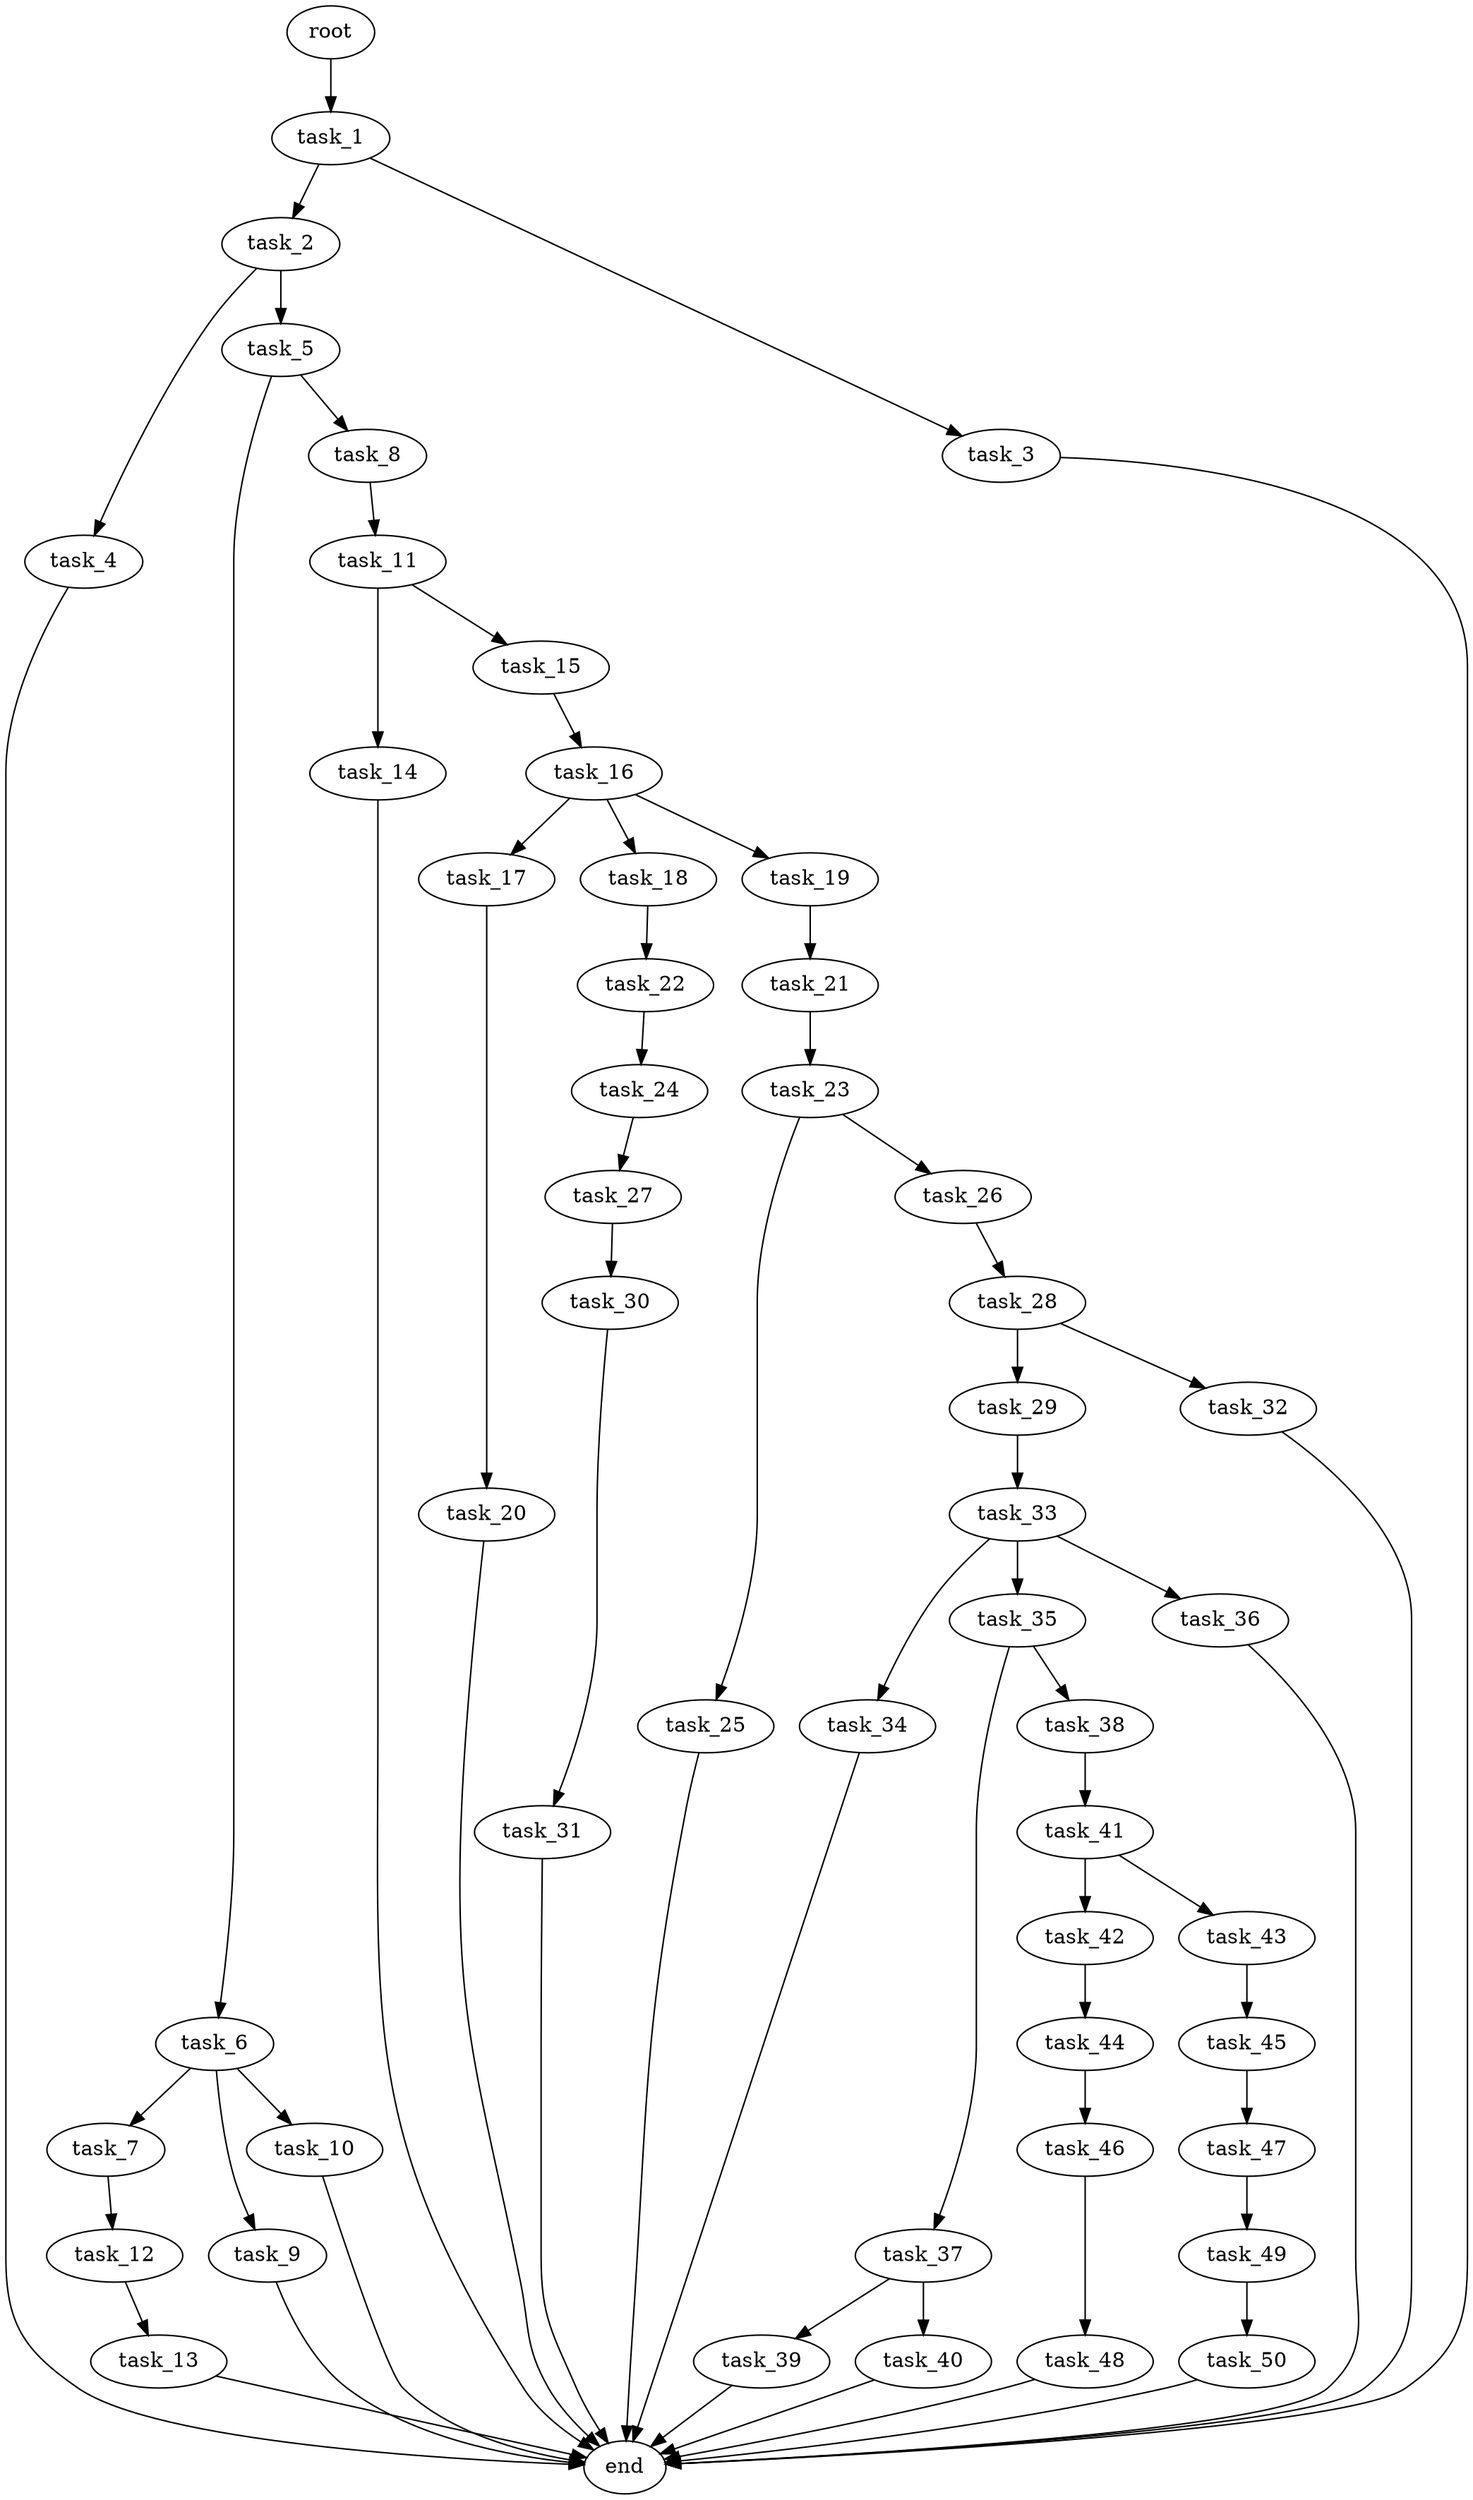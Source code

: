 digraph G {
  root [size="0.000000e+00"];
  task_1 [size="1.649948e+09"];
  task_2 [size="7.008261e+10"];
  task_3 [size="4.576303e+10"];
  task_4 [size="8.533672e+10"];
  task_5 [size="6.425135e+10"];
  task_6 [size="8.721954e+10"];
  task_7 [size="8.665502e+10"];
  task_8 [size="4.332869e+10"];
  task_9 [size="5.158511e+09"];
  task_10 [size="8.462947e+10"];
  task_11 [size="6.212634e+10"];
  task_12 [size="9.081942e+10"];
  task_13 [size="8.088550e+09"];
  task_14 [size="9.633776e+10"];
  task_15 [size="2.149713e+10"];
  task_16 [size="5.236471e+10"];
  task_17 [size="7.961381e+10"];
  task_18 [size="9.510962e+10"];
  task_19 [size="9.323489e+10"];
  task_20 [size="4.480861e+10"];
  task_21 [size="3.367887e+10"];
  task_22 [size="4.804864e+10"];
  task_23 [size="3.585607e+10"];
  task_24 [size="4.321919e+10"];
  task_25 [size="3.258598e+10"];
  task_26 [size="6.526540e+10"];
  task_27 [size="7.666593e+09"];
  task_28 [size="7.279985e+10"];
  task_29 [size="4.224353e+10"];
  task_30 [size="2.010080e+09"];
  task_31 [size="9.601233e+09"];
  task_32 [size="4.914456e+10"];
  task_33 [size="2.926019e+10"];
  task_34 [size="5.630188e+10"];
  task_35 [size="7.232322e+10"];
  task_36 [size="1.807839e+10"];
  task_37 [size="2.841582e+10"];
  task_38 [size="2.075664e+10"];
  task_39 [size="9.655544e+10"];
  task_40 [size="6.107352e+10"];
  task_41 [size="6.396973e+10"];
  task_42 [size="4.349938e+10"];
  task_43 [size="5.171712e+10"];
  task_44 [size="1.874468e+09"];
  task_45 [size="9.764073e+10"];
  task_46 [size="9.263590e+10"];
  task_47 [size="3.242727e+10"];
  task_48 [size="9.093402e+10"];
  task_49 [size="6.457484e+10"];
  task_50 [size="7.815617e+10"];
  end [size="0.000000e+00"];

  root -> task_1 [size="1.000000e-12"];
  task_1 -> task_2 [size="7.008261e+08"];
  task_1 -> task_3 [size="4.576303e+08"];
  task_2 -> task_4 [size="8.533672e+08"];
  task_2 -> task_5 [size="6.425135e+08"];
  task_3 -> end [size="1.000000e-12"];
  task_4 -> end [size="1.000000e-12"];
  task_5 -> task_6 [size="8.721954e+08"];
  task_5 -> task_8 [size="4.332869e+08"];
  task_6 -> task_7 [size="8.665502e+08"];
  task_6 -> task_9 [size="5.158511e+07"];
  task_6 -> task_10 [size="8.462947e+08"];
  task_7 -> task_12 [size="9.081942e+08"];
  task_8 -> task_11 [size="6.212634e+08"];
  task_9 -> end [size="1.000000e-12"];
  task_10 -> end [size="1.000000e-12"];
  task_11 -> task_14 [size="9.633776e+08"];
  task_11 -> task_15 [size="2.149713e+08"];
  task_12 -> task_13 [size="8.088550e+07"];
  task_13 -> end [size="1.000000e-12"];
  task_14 -> end [size="1.000000e-12"];
  task_15 -> task_16 [size="5.236471e+08"];
  task_16 -> task_17 [size="7.961381e+08"];
  task_16 -> task_18 [size="9.510962e+08"];
  task_16 -> task_19 [size="9.323489e+08"];
  task_17 -> task_20 [size="4.480861e+08"];
  task_18 -> task_22 [size="4.804864e+08"];
  task_19 -> task_21 [size="3.367887e+08"];
  task_20 -> end [size="1.000000e-12"];
  task_21 -> task_23 [size="3.585607e+08"];
  task_22 -> task_24 [size="4.321919e+08"];
  task_23 -> task_25 [size="3.258598e+08"];
  task_23 -> task_26 [size="6.526540e+08"];
  task_24 -> task_27 [size="7.666593e+07"];
  task_25 -> end [size="1.000000e-12"];
  task_26 -> task_28 [size="7.279985e+08"];
  task_27 -> task_30 [size="2.010080e+07"];
  task_28 -> task_29 [size="4.224353e+08"];
  task_28 -> task_32 [size="4.914456e+08"];
  task_29 -> task_33 [size="2.926019e+08"];
  task_30 -> task_31 [size="9.601233e+07"];
  task_31 -> end [size="1.000000e-12"];
  task_32 -> end [size="1.000000e-12"];
  task_33 -> task_34 [size="5.630188e+08"];
  task_33 -> task_35 [size="7.232322e+08"];
  task_33 -> task_36 [size="1.807839e+08"];
  task_34 -> end [size="1.000000e-12"];
  task_35 -> task_37 [size="2.841582e+08"];
  task_35 -> task_38 [size="2.075664e+08"];
  task_36 -> end [size="1.000000e-12"];
  task_37 -> task_39 [size="9.655544e+08"];
  task_37 -> task_40 [size="6.107352e+08"];
  task_38 -> task_41 [size="6.396973e+08"];
  task_39 -> end [size="1.000000e-12"];
  task_40 -> end [size="1.000000e-12"];
  task_41 -> task_42 [size="4.349938e+08"];
  task_41 -> task_43 [size="5.171712e+08"];
  task_42 -> task_44 [size="1.874468e+07"];
  task_43 -> task_45 [size="9.764073e+08"];
  task_44 -> task_46 [size="9.263590e+08"];
  task_45 -> task_47 [size="3.242727e+08"];
  task_46 -> task_48 [size="9.093402e+08"];
  task_47 -> task_49 [size="6.457484e+08"];
  task_48 -> end [size="1.000000e-12"];
  task_49 -> task_50 [size="7.815617e+08"];
  task_50 -> end [size="1.000000e-12"];
}
